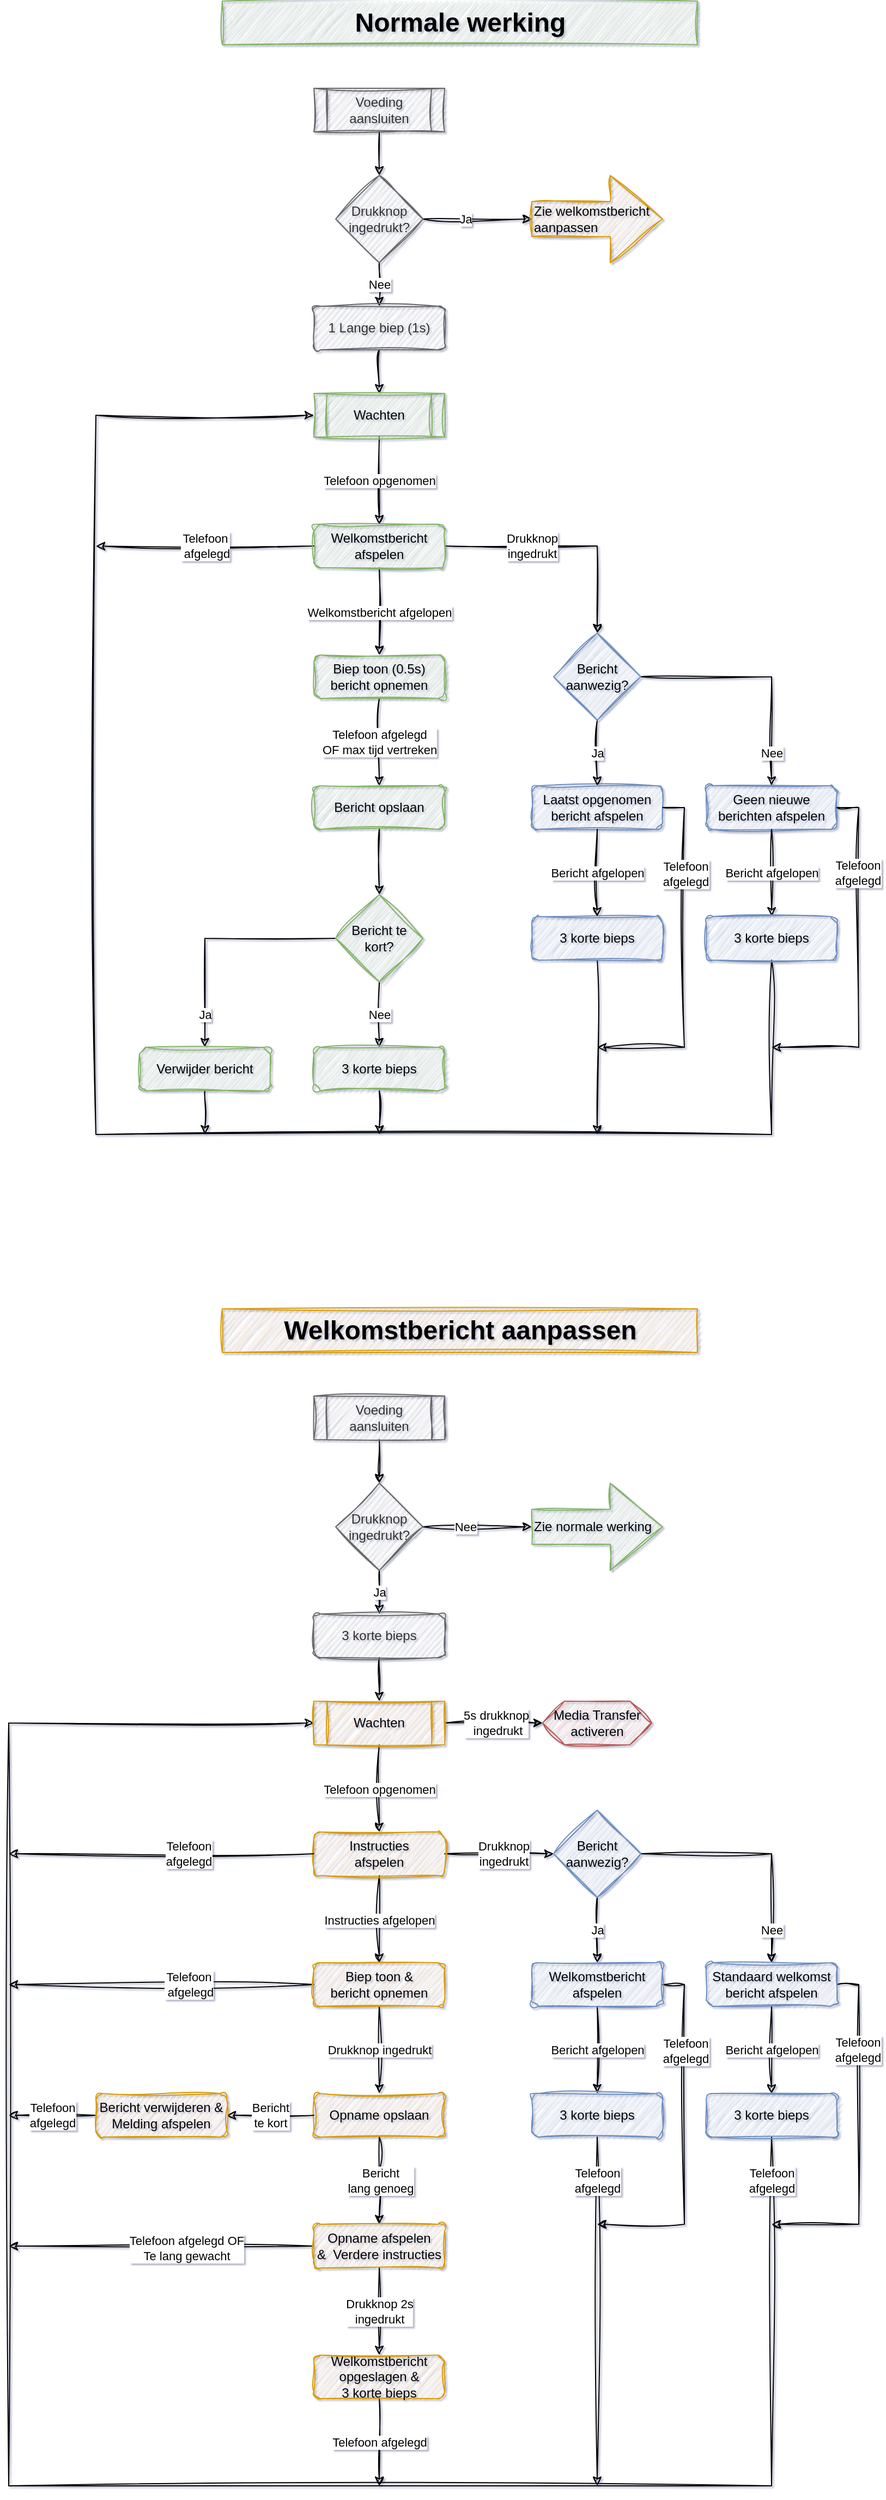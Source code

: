 <mxfile>
    <diagram id="CJo-_Jv-YDpqMQjWS3eF" name="Page-1">
        <mxGraphModel dx="1122" dy="648" grid="0" gridSize="10" guides="1" tooltips="1" connect="1" arrows="1" fold="1" page="0" pageScale="1" pageWidth="827" pageHeight="1169" background="#FFFFFF" math="0" shadow="1">
            <root>
                <mxCell id="0"/>
                <mxCell id="1" parent="0"/>
                <mxCell id="88" value="" style="edgeStyle=none;rounded=0;jumpSize=5;html=1;startSize=5;endSize=6;sketch=1;curveFitting=1;jiggle=2;" parent="1" source="3" target="87" edge="1">
                    <mxGeometry relative="1" as="geometry"/>
                </mxCell>
                <mxCell id="3" value="Voeding aansluiten" style="shape=process;whiteSpace=wrap;html=1;backgroundOutline=1;fillColor=#f5f5f5;fontColor=#333333;strokeColor=#666666;sketch=1;curveFitting=1;jiggle=2;" parent="1" vertex="1">
                    <mxGeometry x="280.04" y="120" width="120" height="40" as="geometry"/>
                </mxCell>
                <mxCell id="22" value="" style="edgeStyle=none;html=1;sketch=1;curveFitting=1;jiggle=2;" parent="1" source="6" target="21" edge="1">
                    <mxGeometry relative="1" as="geometry"/>
                </mxCell>
                <mxCell id="24" value="Welkomstbericht afgelopen" style="edgeLabel;html=1;align=center;verticalAlign=middle;resizable=0;points=[];sketch=1;curveFitting=1;jiggle=2;" parent="22" vertex="1" connectable="0">
                    <mxGeometry x="0.192" relative="1" as="geometry">
                        <mxPoint y="-7" as="offset"/>
                    </mxGeometry>
                </mxCell>
                <mxCell id="42" value="" style="edgeStyle=none;html=1;rounded=0;sketch=1;curveFitting=1;jiggle=2;" parent="1" source="6" target="41" edge="1">
                    <mxGeometry relative="1" as="geometry">
                        <Array as="points">
                            <mxPoint x="540" y="540"/>
                        </Array>
                    </mxGeometry>
                </mxCell>
                <mxCell id="44" value="Drukknop &lt;br&gt;ingedrukt" style="edgeLabel;html=1;align=center;verticalAlign=middle;resizable=0;points=[];sketch=1;curveFitting=1;jiggle=2;" parent="42" vertex="1" connectable="0">
                    <mxGeometry x="-0.244" y="6" relative="1" as="geometry">
                        <mxPoint x="-3" y="6" as="offset"/>
                    </mxGeometry>
                </mxCell>
                <mxCell id="146" value="Telefoon&lt;br&gt;&amp;nbsp;afgelegd" style="edgeStyle=none;rounded=0;jumpSize=5;html=1;exitX=0;exitY=0.5;exitDx=0;exitDy=0;startSize=5;endSize=6;sketch=1;curveFitting=1;jiggle=2;" parent="1" source="6" edge="1">
                    <mxGeometry relative="1" as="geometry">
                        <mxPoint x="80" y="540.167" as="targetPoint"/>
                    </mxGeometry>
                </mxCell>
                <mxCell id="6" value="Welkomstbericht afspelen" style="rounded=1;whiteSpace=wrap;html=1;fontSize=12;glass=0;strokeWidth=1;shadow=0;fillColor=#d5e8d4;strokeColor=#82b366;sketch=1;curveFitting=1;jiggle=2;" parent="1" vertex="1">
                    <mxGeometry x="280.04" y="520" width="120" height="40" as="geometry"/>
                </mxCell>
                <mxCell id="26" value="Telefoon afgelegd&lt;br&gt;OF max tijd vertreken" style="edgeStyle=none;html=1;exitX=0.5;exitY=1;exitDx=0;exitDy=0;sketch=1;curveFitting=1;jiggle=2;" parent="1" source="21" target="25" edge="1">
                    <mxGeometry relative="1" as="geometry">
                        <mxPoint x="340.04" y="800" as="sourcePoint"/>
                    </mxGeometry>
                </mxCell>
                <mxCell id="140" value="Telefoon opgenomen" style="edgeStyle=none;rounded=0;jumpSize=5;html=1;startSize=5;endSize=6;sketch=1;curveFitting=1;jiggle=2;" parent="1" target="6" edge="1">
                    <mxGeometry relative="1" as="geometry">
                        <mxPoint x="340.04" y="440" as="sourcePoint"/>
                    </mxGeometry>
                </mxCell>
                <mxCell id="15" value="Laatst opgenomen bericht afspelen" style="rounded=1;whiteSpace=wrap;html=1;fontSize=12;glass=0;strokeWidth=1;shadow=0;fillColor=#dae8fc;strokeColor=#6c8ebf;sketch=1;curveFitting=1;jiggle=2;" parent="1" vertex="1">
                    <mxGeometry x="480" y="760" width="120" height="40" as="geometry"/>
                </mxCell>
                <mxCell id="21" value="Biep toon (0.5s)&lt;br&gt;bericht opnemen" style="rounded=1;whiteSpace=wrap;html=1;fontSize=12;glass=0;strokeWidth=1;shadow=0;fillColor=#d5e8d4;strokeColor=#82b366;sketch=1;curveFitting=1;jiggle=2;" parent="1" vertex="1">
                    <mxGeometry x="280.04" y="640" width="120" height="40" as="geometry"/>
                </mxCell>
                <mxCell id="28" value="" style="edgeStyle=none;html=1;sketch=1;curveFitting=1;jiggle=2;" parent="1" source="25" target="27" edge="1">
                    <mxGeometry relative="1" as="geometry"/>
                </mxCell>
                <mxCell id="25" value="Bericht opslaan" style="rounded=1;whiteSpace=wrap;html=1;fontSize=12;glass=0;strokeWidth=1;shadow=0;fillColor=#d5e8d4;strokeColor=#82b366;sketch=1;curveFitting=1;jiggle=2;" parent="1" vertex="1">
                    <mxGeometry x="280.04" y="760" width="120" height="40" as="geometry"/>
                </mxCell>
                <mxCell id="31" value="" style="edgeStyle=none;html=1;rounded=0;sketch=1;curveFitting=1;jiggle=2;" parent="1" source="27" target="29" edge="1">
                    <mxGeometry relative="1" as="geometry">
                        <Array as="points">
                            <mxPoint x="180" y="900"/>
                        </Array>
                    </mxGeometry>
                </mxCell>
                <mxCell id="33" value="Ja" style="edgeLabel;html=1;align=center;verticalAlign=middle;resizable=0;points=[];sketch=1;curveFitting=1;jiggle=2;" parent="31" vertex="1" connectable="0">
                    <mxGeometry x="-0.28" y="1" relative="1" as="geometry">
                        <mxPoint x="-41" y="69" as="offset"/>
                    </mxGeometry>
                </mxCell>
                <mxCell id="95" value="Nee" style="edgeStyle=none;rounded=0;jumpSize=5;html=1;startSize=5;endSize=6;sketch=1;curveFitting=1;jiggle=2;" parent="1" source="27" target="30" edge="1">
                    <mxGeometry relative="1" as="geometry"/>
                </mxCell>
                <mxCell id="27" value="Bericht te kort?" style="rhombus;whiteSpace=wrap;html=1;fillColor=#d5e8d4;strokeColor=#82b366;sketch=1;curveFitting=1;jiggle=2;" parent="1" vertex="1">
                    <mxGeometry x="300.04" y="860" width="80" height="80" as="geometry"/>
                </mxCell>
                <mxCell id="57" style="edgeStyle=none;rounded=0;jumpSize=5;html=1;exitX=0.5;exitY=1;exitDx=0;exitDy=0;startSize=5;endSize=6;sketch=1;curveFitting=1;jiggle=2;" parent="1" source="29" edge="1">
                    <mxGeometry relative="1" as="geometry">
                        <mxPoint x="180" y="1080" as="targetPoint"/>
                        <Array as="points"/>
                    </mxGeometry>
                </mxCell>
                <mxCell id="29" value="Verwijder bericht" style="rounded=1;whiteSpace=wrap;html=1;fontSize=12;glass=0;strokeWidth=1;shadow=0;fillColor=#d5e8d4;strokeColor=#82b366;sketch=1;curveFitting=1;jiggle=2;" parent="1" vertex="1">
                    <mxGeometry x="120.0" y="1000" width="120" height="40" as="geometry"/>
                </mxCell>
                <mxCell id="94" style="edgeStyle=none;rounded=0;jumpSize=5;html=1;exitX=0.5;exitY=1;exitDx=0;exitDy=0;startSize=5;endSize=6;sketch=1;curveFitting=1;jiggle=2;" parent="1" source="30" edge="1">
                    <mxGeometry relative="1" as="geometry">
                        <mxPoint x="340" y="1080" as="targetPoint"/>
                    </mxGeometry>
                </mxCell>
                <mxCell id="30" value="3 korte bieps" style="rounded=1;whiteSpace=wrap;html=1;fontSize=12;glass=0;strokeWidth=1;shadow=0;fillColor=#d5e8d4;strokeColor=#82b366;sketch=1;curveFitting=1;jiggle=2;" parent="1" vertex="1">
                    <mxGeometry x="280.04" y="1000" width="120" height="40" as="geometry"/>
                </mxCell>
                <mxCell id="43" value="" style="edgeStyle=none;html=1;sketch=1;curveFitting=1;jiggle=2;" parent="1" source="41" target="15" edge="1">
                    <mxGeometry relative="1" as="geometry"/>
                </mxCell>
                <mxCell id="45" value="Ja" style="edgeLabel;html=1;align=center;verticalAlign=middle;resizable=0;points=[];sketch=1;curveFitting=1;jiggle=2;" parent="43" vertex="1" connectable="0">
                    <mxGeometry x="-0.276" relative="1" as="geometry">
                        <mxPoint y="8" as="offset"/>
                    </mxGeometry>
                </mxCell>
                <mxCell id="54" value="Nee" style="edgeStyle=none;rounded=0;jumpSize=5;html=1;exitX=1;exitY=0.5;exitDx=0;exitDy=0;entryX=0.5;entryY=0;entryDx=0;entryDy=0;startSize=5;endSize=6;sketch=1;curveFitting=1;jiggle=2;" parent="1" source="41" target="52" edge="1">
                    <mxGeometry x="0.727" relative="1" as="geometry">
                        <Array as="points">
                            <mxPoint x="700" y="660"/>
                        </Array>
                        <mxPoint as="offset"/>
                    </mxGeometry>
                </mxCell>
                <mxCell id="41" value="Bericht aanwezig?" style="rhombus;whiteSpace=wrap;html=1;fillColor=#dae8fc;strokeColor=#6c8ebf;sketch=1;curveFitting=1;jiggle=2;" parent="1" vertex="1">
                    <mxGeometry x="500" y="620" width="80" height="80" as="geometry"/>
                </mxCell>
                <mxCell id="55" style="edgeStyle=none;rounded=0;jumpSize=5;html=1;exitX=0.5;exitY=1;exitDx=0;exitDy=0;entryX=0;entryY=0.5;entryDx=0;entryDy=0;startSize=5;endSize=6;sketch=1;curveFitting=1;jiggle=2;" parent="1" source="189" edge="1">
                    <mxGeometry relative="1" as="geometry">
                        <mxPoint x="280.04" y="420" as="targetPoint"/>
                        <Array as="points">
                            <mxPoint x="700" y="1080"/>
                            <mxPoint x="80" y="1080"/>
                            <mxPoint x="80" y="420"/>
                        </Array>
                    </mxGeometry>
                </mxCell>
                <mxCell id="52" value="Geen nieuwe berichten afspelen" style="rounded=1;whiteSpace=wrap;html=1;fontSize=12;glass=0;strokeWidth=1;shadow=0;fillColor=#dae8fc;strokeColor=#6c8ebf;sketch=1;curveFitting=1;jiggle=2;" parent="1" vertex="1">
                    <mxGeometry x="640" y="760" width="120" height="40" as="geometry"/>
                </mxCell>
                <mxCell id="92" value="Nee" style="edgeStyle=none;rounded=0;jumpSize=5;html=1;startSize=5;endSize=6;sketch=1;curveFitting=1;jiggle=2;" parent="1" source="87" target="91" edge="1">
                    <mxGeometry relative="1" as="geometry"/>
                </mxCell>
                <mxCell id="98" value="" style="edgeStyle=none;rounded=0;jumpSize=5;html=1;startSize=5;endSize=6;sketch=1;curveFitting=1;jiggle=2;" parent="1" source="87" target="97" edge="1">
                    <mxGeometry relative="1" as="geometry"/>
                </mxCell>
                <mxCell id="99" value="Ja" style="edgeLabel;html=1;align=center;verticalAlign=middle;resizable=0;points=[];sketch=1;curveFitting=1;jiggle=2;" parent="98" vertex="1" connectable="0">
                    <mxGeometry x="-0.439" y="4" relative="1" as="geometry">
                        <mxPoint x="11" y="4" as="offset"/>
                    </mxGeometry>
                </mxCell>
                <mxCell id="87" value="Drukknop ingedrukt?" style="rhombus;whiteSpace=wrap;html=1;fillColor=#f5f5f5;strokeColor=#666666;fontColor=#333333;sketch=1;curveFitting=1;jiggle=2;" parent="1" vertex="1">
                    <mxGeometry x="300.04" y="200" width="80" height="80" as="geometry"/>
                </mxCell>
                <mxCell id="93" value="" style="edgeStyle=none;rounded=0;jumpSize=5;html=1;startSize=5;endSize=6;sketch=1;curveFitting=1;jiggle=2;" parent="1" source="91" edge="1">
                    <mxGeometry relative="1" as="geometry">
                        <mxPoint x="340.04" y="400" as="targetPoint"/>
                    </mxGeometry>
                </mxCell>
                <mxCell id="91" value="1 Lange biep (1s)" style="rounded=1;whiteSpace=wrap;html=1;fontSize=12;glass=0;strokeWidth=1;shadow=0;fillColor=#f5f5f5;strokeColor=#666666;fontColor=#333333;sketch=1;curveFitting=1;jiggle=2;" parent="1" vertex="1">
                    <mxGeometry x="280.04" y="320" width="120" height="40" as="geometry"/>
                </mxCell>
                <mxCell id="97" value="Zie welkomstbericht &lt;br&gt;aanpassen" style="shape=singleArrow;whiteSpace=wrap;html=1;arrowWidth=0.4;arrowSize=0.4;fillColor=#ffe6cc;strokeColor=#d79b00;align=left;sketch=1;curveFitting=1;jiggle=2;" parent="1" vertex="1">
                    <mxGeometry x="480" y="200" width="119.96" height="80" as="geometry"/>
                </mxCell>
                <mxCell id="102" value="Normale werking" style="text;strokeColor=#82b366;fillColor=#d5e8d4;html=1;fontSize=24;fontStyle=1;verticalAlign=middle;align=center;sketch=1;curveFitting=1;jiggle=2;" parent="1" vertex="1">
                    <mxGeometry x="196" y="40" width="436" height="40" as="geometry"/>
                </mxCell>
                <mxCell id="103" value="Welkomstbericht aanpassen" style="text;strokeColor=#d79b00;fillColor=#ffe6cc;html=1;fontSize=24;fontStyle=1;verticalAlign=middle;align=center;sketch=1;curveFitting=1;jiggle=2;" parent="1" vertex="1">
                    <mxGeometry x="196" y="1240" width="436" height="40" as="geometry"/>
                </mxCell>
                <mxCell id="104" value="" style="edgeStyle=none;rounded=0;jumpSize=5;html=1;startSize=5;endSize=6;sketch=1;curveFitting=1;jiggle=2;" parent="1" source="105" target="136" edge="1">
                    <mxGeometry relative="1" as="geometry"/>
                </mxCell>
                <mxCell id="105" value="Voeding aansluiten" style="shape=process;whiteSpace=wrap;html=1;backgroundOutline=1;fillColor=#f5f5f5;fontColor=#333333;strokeColor=#666666;sketch=1;curveFitting=1;jiggle=2;" parent="1" vertex="1">
                    <mxGeometry x="280.04" y="1320" width="120" height="40" as="geometry"/>
                </mxCell>
                <mxCell id="106" value="" style="edgeStyle=none;html=1;sketch=1;curveFitting=1;jiggle=2;" parent="1" source="110" target="116" edge="1">
                    <mxGeometry relative="1" as="geometry"/>
                </mxCell>
                <mxCell id="107" value="Instructies afgelopen" style="edgeLabel;html=1;align=center;verticalAlign=middle;resizable=0;points=[];sketch=1;curveFitting=1;jiggle=2;" parent="106" vertex="1" connectable="0">
                    <mxGeometry x="0.192" relative="1" as="geometry">
                        <mxPoint y="-7" as="offset"/>
                    </mxGeometry>
                </mxCell>
                <mxCell id="108" value="" style="edgeStyle=none;html=1;sketch=1;curveFitting=1;jiggle=2;" parent="1" source="110" target="130" edge="1">
                    <mxGeometry relative="1" as="geometry"/>
                </mxCell>
                <mxCell id="109" value="Drukknop &lt;br&gt;ingedrukt" style="edgeLabel;html=1;align=center;verticalAlign=middle;resizable=0;points=[];sketch=1;curveFitting=1;jiggle=2;" parent="108" vertex="1" connectable="0">
                    <mxGeometry x="-0.244" y="6" relative="1" as="geometry">
                        <mxPoint x="16" y="6" as="offset"/>
                    </mxGeometry>
                </mxCell>
                <mxCell id="110" value="Instructies&lt;br&gt;afspelen" style="rounded=1;whiteSpace=wrap;html=1;fontSize=12;glass=0;strokeWidth=1;shadow=0;fillColor=#ffe6cc;strokeColor=#d79b00;sketch=1;curveFitting=1;jiggle=2;" parent="1" vertex="1">
                    <mxGeometry x="280.04" y="1720" width="120" height="40" as="geometry"/>
                </mxCell>
                <mxCell id="111" value="Drukknop ingedrukt" style="edgeStyle=none;html=1;exitX=0.5;exitY=1;exitDx=0;exitDy=0;sketch=1;curveFitting=1;jiggle=2;" parent="1" source="116" target="118" edge="1">
                    <mxGeometry relative="1" as="geometry">
                        <mxPoint x="340.04" y="2000" as="sourcePoint"/>
                    </mxGeometry>
                </mxCell>
                <mxCell id="141" value="" style="edgeStyle=none;rounded=0;jumpSize=5;html=1;startSize=5;endSize=6;sketch=1;curveFitting=1;jiggle=2;" parent="1" target="110" edge="1">
                    <mxGeometry relative="1" as="geometry">
                        <mxPoint x="340.04" y="1640" as="sourcePoint"/>
                    </mxGeometry>
                </mxCell>
                <mxCell id="142" value="Telefoon opgenomen" style="edgeLabel;html=1;align=center;verticalAlign=middle;resizable=0;points=[];sketch=1;curveFitting=1;jiggle=2;" parent="141" vertex="1" connectable="0">
                    <mxGeometry x="0.265" y="4" relative="1" as="geometry">
                        <mxPoint x="-4" y="-10" as="offset"/>
                    </mxGeometry>
                </mxCell>
                <mxCell id="114" style="edgeStyle=none;rounded=0;jumpSize=5;html=1;exitX=0.5;exitY=1;exitDx=0;exitDy=0;startSize=5;endSize=6;sketch=1;curveFitting=1;jiggle=2;" parent="1" source="165" edge="1">
                    <mxGeometry relative="1" as="geometry">
                        <mxPoint x="540" y="2320" as="targetPoint"/>
                    </mxGeometry>
                </mxCell>
                <mxCell id="169" value="Telefoon&lt;br&gt;afgelegd" style="edgeLabel;html=1;align=center;verticalAlign=middle;resizable=0;points=[];sketch=1;curveFitting=1;jiggle=2;" parent="114" vertex="1" connectable="0">
                    <mxGeometry x="-0.274" relative="1" as="geometry">
                        <mxPoint y="-76" as="offset"/>
                    </mxGeometry>
                </mxCell>
                <mxCell id="167" value="Bericht afgelopen" style="edgeStyle=none;rounded=0;jumpSize=5;html=1;startSize=5;endSize=6;fillColor=default;sketch=1;curveFitting=1;jiggle=2;" parent="1" source="115" target="165" edge="1">
                    <mxGeometry relative="1" as="geometry"/>
                </mxCell>
                <mxCell id="171" style="edgeStyle=none;rounded=0;jumpSize=5;html=1;exitX=1;exitY=0.5;exitDx=0;exitDy=0;startSize=5;endSize=6;fillColor=default;sketch=1;curveFitting=1;jiggle=2;" parent="1" source="115" edge="1">
                    <mxGeometry relative="1" as="geometry">
                        <mxPoint x="540" y="2080" as="targetPoint"/>
                        <Array as="points">
                            <mxPoint x="620" y="1860"/>
                            <mxPoint x="620" y="2080"/>
                        </Array>
                    </mxGeometry>
                </mxCell>
                <mxCell id="172" value="Telefoon &lt;br&gt;afgelegd" style="edgeLabel;html=1;align=center;verticalAlign=middle;resizable=0;points=[];sketch=1;curveFitting=1;jiggle=2;" parent="171" vertex="1" connectable="0">
                    <mxGeometry x="0.27" y="1" relative="1" as="geometry">
                        <mxPoint y="-122" as="offset"/>
                    </mxGeometry>
                </mxCell>
                <mxCell id="115" value="Welkomstbericht afspelen" style="rounded=1;whiteSpace=wrap;html=1;fontSize=12;glass=0;strokeWidth=1;shadow=0;fillColor=#dae8fc;strokeColor=#6c8ebf;sketch=1;curveFitting=1;jiggle=2;" parent="1" vertex="1">
                    <mxGeometry x="480" y="1840" width="120" height="40" as="geometry"/>
                </mxCell>
                <mxCell id="144" style="edgeStyle=none;rounded=0;jumpSize=5;html=1;exitX=0;exitY=0.5;exitDx=0;exitDy=0;startSize=5;endSize=6;sketch=1;curveFitting=1;jiggle=2;" parent="1" source="110" edge="1">
                    <mxGeometry relative="1" as="geometry">
                        <mxPoint y="1740" as="targetPoint"/>
                    </mxGeometry>
                </mxCell>
                <mxCell id="145" value="Telefoon &lt;br&gt;afgelegd" style="edgeLabel;html=1;align=center;verticalAlign=middle;resizable=0;points=[];sketch=1;curveFitting=1;jiggle=2;" parent="144" vertex="1" connectable="0">
                    <mxGeometry x="-0.226" y="2" relative="1" as="geometry">
                        <mxPoint x="-7" y="-2" as="offset"/>
                    </mxGeometry>
                </mxCell>
                <mxCell id="150" style="edgeStyle=none;rounded=0;jumpSize=5;html=1;exitX=0;exitY=0.5;exitDx=0;exitDy=0;startSize=5;endSize=6;fillColor=default;sketch=1;curveFitting=1;jiggle=2;" parent="1" source="116" edge="1">
                    <mxGeometry relative="1" as="geometry">
                        <mxPoint y="1860" as="targetPoint"/>
                    </mxGeometry>
                </mxCell>
                <mxCell id="151" value="Telefoon&lt;br&gt;&amp;nbsp;afgelegd" style="edgeLabel;html=1;align=center;verticalAlign=middle;resizable=0;points=[];sketch=1;curveFitting=1;jiggle=2;" parent="150" vertex="1" connectable="0">
                    <mxGeometry x="-0.205" y="-1" relative="1" as="geometry">
                        <mxPoint x="-4" y="1" as="offset"/>
                    </mxGeometry>
                </mxCell>
                <mxCell id="116" value="Biep toon &amp;amp;&lt;br&gt;bericht opnemen" style="rounded=1;whiteSpace=wrap;html=1;fontSize=12;glass=0;strokeWidth=1;shadow=0;fillColor=#ffe6cc;strokeColor=#d79b00;sketch=1;curveFitting=1;jiggle=2;" parent="1" vertex="1">
                    <mxGeometry x="280.04" y="1840" width="120" height="40" as="geometry"/>
                </mxCell>
                <mxCell id="163" value="" style="edgeStyle=none;rounded=0;jumpSize=5;html=1;startSize=5;endSize=6;fillColor=default;sketch=1;curveFitting=1;jiggle=2;" parent="1" source="118" target="126" edge="1">
                    <mxGeometry relative="1" as="geometry">
                        <Array as="points">
                            <mxPoint x="340" y="2030"/>
                        </Array>
                    </mxGeometry>
                </mxCell>
                <mxCell id="164" value="Bericht &lt;br&gt;lang genoeg" style="edgeLabel;html=1;align=center;verticalAlign=middle;resizable=0;points=[];sketch=1;curveFitting=1;jiggle=2;" parent="163" vertex="1" connectable="0">
                    <mxGeometry x="-0.012" y="1" relative="1" as="geometry">
                        <mxPoint as="offset"/>
                    </mxGeometry>
                </mxCell>
                <mxCell id="118" value="Opname opslaan" style="rounded=1;whiteSpace=wrap;html=1;fontSize=12;glass=0;strokeWidth=1;shadow=0;fillColor=#ffe6cc;strokeColor=#d79b00;sketch=1;curveFitting=1;jiggle=2;" parent="1" vertex="1">
                    <mxGeometry x="280.04" y="1960" width="120" height="40" as="geometry"/>
                </mxCell>
                <mxCell id="119" value="Bericht &lt;br&gt;te kort" style="edgeStyle=none;html=1;rounded=0;exitX=0;exitY=0.5;exitDx=0;exitDy=0;sketch=1;curveFitting=1;jiggle=2;" parent="1" source="118" target="124" edge="1">
                    <mxGeometry relative="1" as="geometry">
                        <Array as="points"/>
                    </mxGeometry>
                </mxCell>
                <mxCell id="123" value="Telefoon &lt;br&gt;afgelegd" style="edgeStyle=none;rounded=0;jumpSize=5;html=1;exitX=0;exitY=0.5;exitDx=0;exitDy=0;startSize=5;endSize=6;sketch=1;curveFitting=1;jiggle=2;" parent="1" source="124" edge="1">
                    <mxGeometry relative="1" as="geometry">
                        <mxPoint y="1980" as="targetPoint"/>
                        <Array as="points"/>
                        <mxPoint as="offset"/>
                    </mxGeometry>
                </mxCell>
                <mxCell id="124" value="Bericht verwijderen &amp;amp; Melding afspelen" style="rounded=1;whiteSpace=wrap;html=1;fontSize=12;glass=0;strokeWidth=1;shadow=0;fillColor=#ffe6cc;strokeColor=#d79b00;sketch=1;curveFitting=1;jiggle=2;" parent="1" vertex="1">
                    <mxGeometry x="80.0" y="1960" width="120" height="40" as="geometry"/>
                </mxCell>
                <mxCell id="125" style="edgeStyle=none;rounded=0;jumpSize=5;html=1;exitX=0.5;exitY=1;exitDx=0;exitDy=0;startSize=5;endSize=6;entryX=0.5;entryY=0;entryDx=0;entryDy=0;sketch=1;curveFitting=1;jiggle=2;" parent="1" source="126" target="154" edge="1">
                    <mxGeometry relative="1" as="geometry">
                        <mxPoint x="340" y="2160" as="targetPoint"/>
                    </mxGeometry>
                </mxCell>
                <mxCell id="155" value="Drukknop 2s &lt;br&gt;ingedrukt" style="edgeLabel;html=1;align=center;verticalAlign=middle;resizable=0;points=[];sketch=1;curveFitting=1;jiggle=2;" parent="125" vertex="1" connectable="0">
                    <mxGeometry x="-0.198" y="1" relative="1" as="geometry">
                        <mxPoint x="-1" y="8" as="offset"/>
                    </mxGeometry>
                </mxCell>
                <mxCell id="152" style="edgeStyle=none;rounded=0;jumpSize=5;html=1;exitX=0;exitY=0.5;exitDx=0;exitDy=0;startSize=5;endSize=6;fillColor=default;sketch=1;curveFitting=1;jiggle=2;" parent="1" source="126" edge="1">
                    <mxGeometry relative="1" as="geometry">
                        <mxPoint y="2100" as="targetPoint"/>
                    </mxGeometry>
                </mxCell>
                <mxCell id="153" value="Telefoon afgelegd OF&lt;br&gt;Te lang gewacht" style="edgeLabel;html=1;align=center;verticalAlign=middle;resizable=0;points=[];sketch=1;curveFitting=1;jiggle=2;" parent="152" vertex="1" connectable="0">
                    <mxGeometry x="-0.162" y="2" relative="1" as="geometry">
                        <mxPoint as="offset"/>
                    </mxGeometry>
                </mxCell>
                <mxCell id="126" value="Opname afspelen&lt;br&gt;&amp;amp;&amp;nbsp; Verdere instructies" style="rounded=1;whiteSpace=wrap;html=1;fontSize=12;glass=0;strokeWidth=1;shadow=0;fillColor=#ffe6cc;strokeColor=#d79b00;sketch=1;curveFitting=1;jiggle=2;" parent="1" vertex="1">
                    <mxGeometry x="280.04" y="2080" width="120" height="40" as="geometry"/>
                </mxCell>
                <mxCell id="127" value="" style="edgeStyle=none;html=1;sketch=1;curveFitting=1;jiggle=2;" parent="1" source="130" target="115" edge="1">
                    <mxGeometry relative="1" as="geometry"/>
                </mxCell>
                <mxCell id="128" value="Ja" style="edgeLabel;html=1;align=center;verticalAlign=middle;resizable=0;points=[];sketch=1;curveFitting=1;jiggle=2;" parent="127" vertex="1" connectable="0">
                    <mxGeometry x="-0.276" relative="1" as="geometry">
                        <mxPoint y="8" as="offset"/>
                    </mxGeometry>
                </mxCell>
                <mxCell id="129" value="Nee" style="edgeStyle=none;rounded=0;jumpSize=5;html=1;exitX=1;exitY=0.5;exitDx=0;exitDy=0;entryX=0.5;entryY=0;entryDx=0;entryDy=0;startSize=5;endSize=6;sketch=1;curveFitting=1;jiggle=2;" parent="1" source="130" target="132" edge="1">
                    <mxGeometry x="0.727" relative="1" as="geometry">
                        <Array as="points">
                            <mxPoint x="700" y="1740"/>
                        </Array>
                        <mxPoint as="offset"/>
                    </mxGeometry>
                </mxCell>
                <mxCell id="130" value="Bericht aanwezig?" style="rhombus;whiteSpace=wrap;html=1;fillColor=#dae8fc;strokeColor=#6c8ebf;sketch=1;curveFitting=1;jiggle=2;" parent="1" vertex="1">
                    <mxGeometry x="500" y="1700" width="80" height="80" as="geometry"/>
                </mxCell>
                <mxCell id="131" style="edgeStyle=none;rounded=0;jumpSize=5;html=1;exitX=0.5;exitY=1;exitDx=0;exitDy=0;entryX=0;entryY=0.5;entryDx=0;entryDy=0;startSize=5;endSize=6;sketch=1;curveFitting=1;jiggle=2;" parent="1" source="166" edge="1">
                    <mxGeometry relative="1" as="geometry">
                        <Array as="points">
                            <mxPoint x="700" y="2320"/>
                            <mxPoint y="2320"/>
                            <mxPoint y="1620"/>
                        </Array>
                        <mxPoint x="280.04" y="1620" as="targetPoint"/>
                    </mxGeometry>
                </mxCell>
                <mxCell id="170" value="Telefoon&lt;br&gt;afgelegd" style="edgeLabel;html=1;align=center;verticalAlign=middle;resizable=0;points=[];sketch=1;curveFitting=1;jiggle=2;" parent="131" vertex="1" connectable="0">
                    <mxGeometry x="-0.878" y="-3" relative="1" as="geometry">
                        <mxPoint x="3" y="-82" as="offset"/>
                    </mxGeometry>
                </mxCell>
                <mxCell id="183" style="edgeStyle=none;rounded=0;jumpSize=5;html=1;exitX=1;exitY=0.5;exitDx=0;exitDy=0;startSize=5;endSize=6;fillColor=default;sketch=1;curveFitting=1;jiggle=2;" parent="131" source="52" edge="1">
                    <mxGeometry relative="1" as="geometry">
                        <mxPoint x="700" y="1000" as="targetPoint"/>
                        <mxPoint x="1040" y="860" as="sourcePoint"/>
                        <Array as="points">
                            <mxPoint x="780" y="780"/>
                            <mxPoint x="780" y="1000"/>
                        </Array>
                    </mxGeometry>
                </mxCell>
                <mxCell id="184" value="Telefoon&lt;br&gt;afgelegd" style="edgeLabel;html=1;align=center;verticalAlign=middle;resizable=0;points=[];sketch=1;curveFitting=1;jiggle=2;" parent="183" vertex="1" connectable="0">
                    <mxGeometry x="0.263" y="-1" relative="1" as="geometry">
                        <mxPoint y="-122" as="offset"/>
                    </mxGeometry>
                </mxCell>
                <mxCell id="168" value="Bericht afgelopen" style="edgeStyle=none;rounded=0;jumpSize=5;html=1;startSize=5;endSize=6;fillColor=default;sketch=1;curveFitting=1;jiggle=2;" parent="1" source="132" target="166" edge="1">
                    <mxGeometry relative="1" as="geometry"/>
                </mxCell>
                <mxCell id="173" style="edgeStyle=none;rounded=0;jumpSize=5;html=1;exitX=1;exitY=0.5;exitDx=0;exitDy=0;startSize=5;endSize=6;fillColor=default;sketch=1;curveFitting=1;jiggle=2;" parent="1" source="132" edge="1">
                    <mxGeometry relative="1" as="geometry">
                        <mxPoint x="700" y="2080" as="targetPoint"/>
                        <Array as="points">
                            <mxPoint x="780" y="1860"/>
                            <mxPoint x="780" y="2080"/>
                        </Array>
                    </mxGeometry>
                </mxCell>
                <mxCell id="174" value="Telefoon&lt;br&gt;afgelegd" style="edgeLabel;html=1;align=center;verticalAlign=middle;resizable=0;points=[];sketch=1;curveFitting=1;jiggle=2;" parent="173" vertex="1" connectable="0">
                    <mxGeometry x="0.263" y="-1" relative="1" as="geometry">
                        <mxPoint y="-122" as="offset"/>
                    </mxGeometry>
                </mxCell>
                <mxCell id="132" value="Standaard welkomst bericht afspelen" style="rounded=1;whiteSpace=wrap;html=1;fontSize=12;glass=0;strokeWidth=1;shadow=0;fillColor=#dae8fc;strokeColor=#6c8ebf;sketch=1;curveFitting=1;jiggle=2;" parent="1" vertex="1">
                    <mxGeometry x="640" y="1840" width="120" height="40" as="geometry"/>
                </mxCell>
                <mxCell id="133" value="Ja" style="edgeStyle=none;rounded=0;jumpSize=5;html=1;startSize=5;endSize=6;sketch=1;curveFitting=1;jiggle=2;" parent="1" source="136" target="138" edge="1">
                    <mxGeometry relative="1" as="geometry">
                        <mxPoint as="offset"/>
                    </mxGeometry>
                </mxCell>
                <mxCell id="134" value="" style="edgeStyle=none;rounded=0;jumpSize=5;html=1;startSize=5;endSize=6;entryX=0;entryY=0.5;entryDx=0;entryDy=0;entryPerimeter=0;sketch=1;curveFitting=1;jiggle=2;" parent="1" source="136" target="158" edge="1">
                    <mxGeometry relative="1" as="geometry">
                        <mxPoint x="460.04" y="1440" as="targetPoint"/>
                    </mxGeometry>
                </mxCell>
                <mxCell id="135" value="Nee" style="edgeLabel;html=1;align=center;verticalAlign=middle;resizable=0;points=[];sketch=1;curveFitting=1;jiggle=2;" parent="134" vertex="1" connectable="0">
                    <mxGeometry x="-0.439" y="4" relative="1" as="geometry">
                        <mxPoint x="11" y="4" as="offset"/>
                    </mxGeometry>
                </mxCell>
                <mxCell id="136" value="Drukknop ingedrukt?" style="rhombus;whiteSpace=wrap;html=1;fillColor=#f5f5f5;strokeColor=#666666;fontColor=#333333;sketch=1;curveFitting=1;jiggle=2;" parent="1" vertex="1">
                    <mxGeometry x="300.04" y="1400" width="80" height="80" as="geometry"/>
                </mxCell>
                <mxCell id="137" value="" style="edgeStyle=none;rounded=0;jumpSize=5;html=1;startSize=5;endSize=6;sketch=1;curveFitting=1;jiggle=2;" parent="1" source="138" edge="1">
                    <mxGeometry relative="1" as="geometry">
                        <mxPoint x="340.04" y="1600" as="targetPoint"/>
                    </mxGeometry>
                </mxCell>
                <mxCell id="138" value="3 korte bieps" style="rounded=1;whiteSpace=wrap;html=1;fontSize=12;glass=0;strokeWidth=1;shadow=0;fillColor=#f5f5f5;strokeColor=#666666;fontColor=#333333;sketch=1;curveFitting=1;jiggle=2;" parent="1" vertex="1">
                    <mxGeometry x="280.04" y="1520" width="120" height="40" as="geometry"/>
                </mxCell>
                <mxCell id="156" style="edgeStyle=none;rounded=0;jumpSize=5;html=1;exitX=0.5;exitY=1;exitDx=0;exitDy=0;startSize=5;endSize=6;fillColor=default;sketch=1;curveFitting=1;jiggle=2;" parent="1" source="154" edge="1">
                    <mxGeometry relative="1" as="geometry">
                        <mxPoint x="340" y="2320" as="targetPoint"/>
                    </mxGeometry>
                </mxCell>
                <mxCell id="157" value="Telefoon afgelegd" style="edgeLabel;html=1;align=center;verticalAlign=middle;resizable=0;points=[];sketch=1;curveFitting=1;jiggle=2;" parent="156" vertex="1" connectable="0">
                    <mxGeometry x="0.3" relative="1" as="geometry">
                        <mxPoint y="-12" as="offset"/>
                    </mxGeometry>
                </mxCell>
                <mxCell id="154" value="Welkomstbericht opgeslagen &amp;amp; &lt;br&gt;3 korte bieps" style="rounded=1;whiteSpace=wrap;html=1;fontSize=12;glass=0;strokeWidth=1;shadow=0;fillColor=#ffe6cc;strokeColor=#d79b00;sketch=1;curveFitting=1;jiggle=2;" parent="1" vertex="1">
                    <mxGeometry x="280.04" y="2200" width="120" height="40" as="geometry"/>
                </mxCell>
                <mxCell id="158" value="Zie normale werking" style="shape=singleArrow;whiteSpace=wrap;html=1;arrowWidth=0.4;arrowSize=0.4;fillColor=#d5e8d4;strokeColor=#82b366;align=left;sketch=1;curveFitting=1;jiggle=2;" parent="1" vertex="1">
                    <mxGeometry x="480" y="1400" width="119.96" height="80" as="geometry"/>
                </mxCell>
                <mxCell id="176" value="" style="edgeStyle=none;rounded=0;jumpSize=5;html=1;startSize=5;endSize=6;fillColor=default;sketch=1;curveFitting=1;jiggle=2;" parent="1" source="160" target="175" edge="1">
                    <mxGeometry relative="1" as="geometry"/>
                </mxCell>
                <mxCell id="177" value="5s drukknop&lt;br&gt;&amp;nbsp;ingedrukt" style="edgeLabel;html=1;align=center;verticalAlign=middle;resizable=0;points=[];sketch=1;curveFitting=1;jiggle=2;" parent="176" vertex="1" connectable="0">
                    <mxGeometry x="0.459" relative="1" as="geometry">
                        <mxPoint x="-19" as="offset"/>
                    </mxGeometry>
                </mxCell>
                <mxCell id="160" value="Wachten" style="shape=process;whiteSpace=wrap;html=1;backgroundOutline=1;fillColor=#ffe6cc;strokeColor=#d79b00;sketch=1;curveFitting=1;jiggle=2;" parent="1" vertex="1">
                    <mxGeometry x="280.04" y="1600" width="120" height="40" as="geometry"/>
                </mxCell>
                <mxCell id="161" value="Wachten" style="shape=process;whiteSpace=wrap;html=1;backgroundOutline=1;fillColor=#d5e8d4;strokeColor=#82b366;sketch=1;curveFitting=1;jiggle=2;" parent="1" vertex="1">
                    <mxGeometry x="280.04" y="400" width="120" height="40" as="geometry"/>
                </mxCell>
                <mxCell id="165" value="3 korte bieps" style="rounded=1;whiteSpace=wrap;html=1;fontSize=12;glass=0;strokeWidth=1;shadow=0;fillColor=#dae8fc;strokeColor=#6c8ebf;sketch=1;curveFitting=1;jiggle=2;" parent="1" vertex="1">
                    <mxGeometry x="480" y="1960" width="120" height="40" as="geometry"/>
                </mxCell>
                <mxCell id="166" value="3 korte bieps" style="rounded=1;whiteSpace=wrap;html=1;fontSize=12;glass=0;strokeWidth=1;shadow=0;fillColor=#dae8fc;strokeColor=#6c8ebf;sketch=1;curveFitting=1;jiggle=2;" parent="1" vertex="1">
                    <mxGeometry x="640" y="1960" width="120" height="40" as="geometry"/>
                </mxCell>
                <mxCell id="175" value="Media Transfer activeren" style="shape=hexagon;perimeter=hexagonPerimeter2;whiteSpace=wrap;html=1;fixedSize=1;fillColor=#f8cecc;strokeColor=#b85450;sketch=1;curveFitting=1;jiggle=2;" parent="1" vertex="1">
                    <mxGeometry x="489.96" y="1600" width="100.04" height="40" as="geometry"/>
                </mxCell>
                <mxCell id="179" style="edgeStyle=none;rounded=0;jumpSize=5;html=1;exitX=1;exitY=0.5;exitDx=0;exitDy=0;startSize=5;endSize=6;fillColor=default;sketch=1;curveFitting=1;jiggle=2;" parent="1" source="15" edge="1">
                    <mxGeometry relative="1" as="geometry">
                        <mxPoint x="540" y="1000" as="targetPoint"/>
                        <Array as="points">
                            <mxPoint x="620" y="780"/>
                            <mxPoint x="620" y="1000"/>
                        </Array>
                    </mxGeometry>
                </mxCell>
                <mxCell id="180" value="Telefoon &lt;br&gt;afgelegd" style="edgeLabel;html=1;align=center;verticalAlign=middle;resizable=0;points=[];sketch=1;curveFitting=1;jiggle=2;" parent="179" vertex="1" connectable="0">
                    <mxGeometry x="0.27" y="1" relative="1" as="geometry">
                        <mxPoint y="-122" as="offset"/>
                    </mxGeometry>
                </mxCell>
                <mxCell id="182" value="Bericht afgelopen" style="edgeStyle=none;rounded=0;jumpSize=5;html=1;startSize=5;endSize=6;fillColor=default;entryX=0.5;entryY=0;entryDx=0;entryDy=0;sketch=1;curveFitting=1;jiggle=2;" parent="1" target="189" edge="1">
                    <mxGeometry relative="1" as="geometry">
                        <mxPoint x="700" y="800" as="sourcePoint"/>
                    </mxGeometry>
                </mxCell>
                <mxCell id="191" style="edgeStyle=none;rounded=0;jumpSize=5;html=1;exitX=0.5;exitY=1;exitDx=0;exitDy=0;startSize=5;endSize=6;fillColor=default;sketch=1;curveFitting=1;jiggle=2;" parent="1" source="188" edge="1">
                    <mxGeometry relative="1" as="geometry">
                        <mxPoint x="540" y="1080" as="targetPoint"/>
                    </mxGeometry>
                </mxCell>
                <mxCell id="188" value="3 korte bieps" style="rounded=1;whiteSpace=wrap;html=1;fontSize=12;glass=0;strokeWidth=1;shadow=0;fillColor=#dae8fc;strokeColor=#6c8ebf;sketch=1;curveFitting=1;jiggle=2;" parent="1" vertex="1">
                    <mxGeometry x="480" y="880" width="120" height="40" as="geometry"/>
                </mxCell>
                <mxCell id="189" value="3 korte bieps" style="rounded=1;whiteSpace=wrap;html=1;fontSize=12;glass=0;strokeWidth=1;shadow=0;fillColor=#dae8fc;strokeColor=#6c8ebf;sketch=1;curveFitting=1;jiggle=2;" parent="1" vertex="1">
                    <mxGeometry x="640" y="880" width="120" height="40" as="geometry"/>
                </mxCell>
                <mxCell id="178" value="Bericht afgelopen" style="edgeStyle=none;rounded=0;jumpSize=5;html=1;startSize=5;endSize=6;fillColor=default;exitX=0.5;exitY=1;exitDx=0;exitDy=0;entryX=0.5;entryY=0;entryDx=0;entryDy=0;sketch=1;curveFitting=1;jiggle=2;" parent="1" source="15" target="188" edge="1">
                    <mxGeometry relative="1" as="geometry">
                        <mxPoint as="offset"/>
                    </mxGeometry>
                </mxCell>
            </root>
        </mxGraphModel>
    </diagram>
</mxfile>